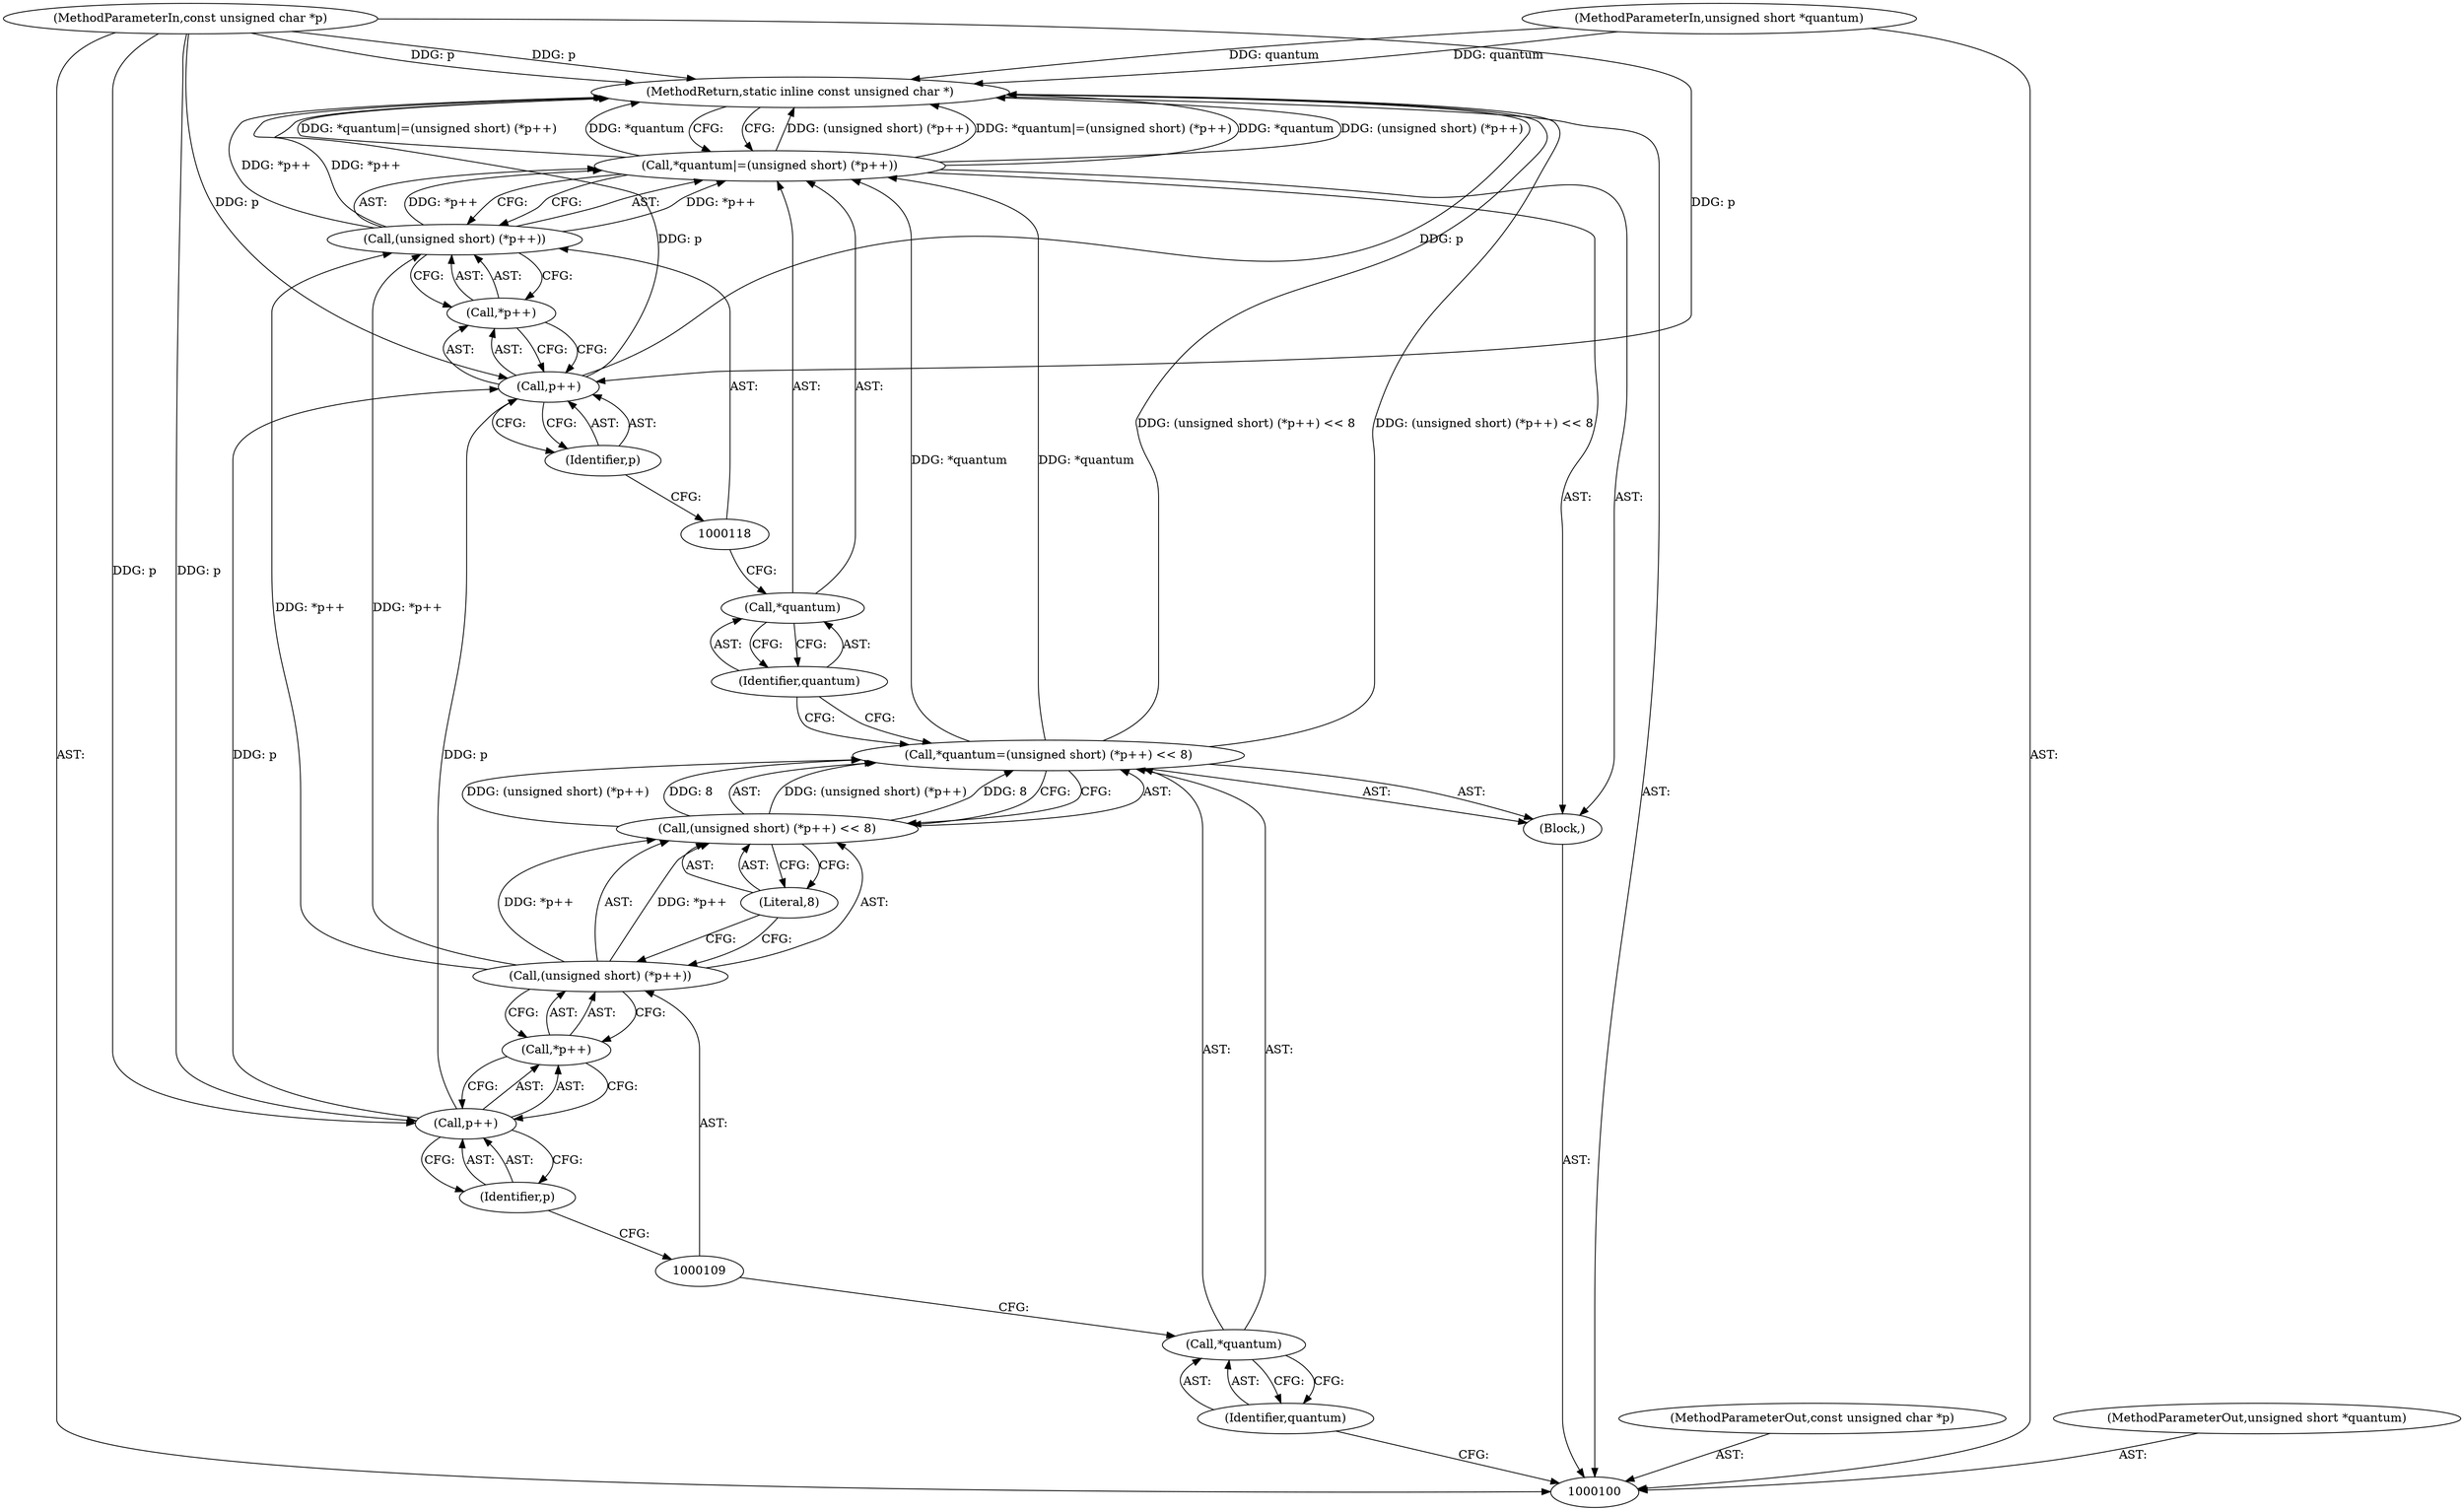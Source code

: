 digraph "0_ImageMagick_d8ab7f046587f2e9f734b687ba7e6e10147c294b_2" {
"1000122" [label="(MethodReturn,static inline const unsigned char *)"];
"1000101" [label="(MethodParameterIn,const unsigned char *p)"];
"1000157" [label="(MethodParameterOut,const unsigned char *p)"];
"1000102" [label="(MethodParameterIn,unsigned short *quantum)"];
"1000158" [label="(MethodParameterOut,unsigned short *quantum)"];
"1000103" [label="(Block,)"];
"1000107" [label="(Call,(unsigned short) (*p++) << 8)"];
"1000108" [label="(Call,(unsigned short) (*p++))"];
"1000104" [label="(Call,*quantum=(unsigned short) (*p++) << 8)"];
"1000105" [label="(Call,*quantum)"];
"1000110" [label="(Call,*p++)"];
"1000106" [label="(Identifier,quantum)"];
"1000111" [label="(Call,p++)"];
"1000112" [label="(Identifier,p)"];
"1000113" [label="(Literal,8)"];
"1000117" [label="(Call,(unsigned short) (*p++))"];
"1000114" [label="(Call,*quantum|=(unsigned short) (*p++))"];
"1000115" [label="(Call,*quantum)"];
"1000116" [label="(Identifier,quantum)"];
"1000119" [label="(Call,*p++)"];
"1000120" [label="(Call,p++)"];
"1000121" [label="(Identifier,p)"];
"1000122" -> "1000100"  [label="AST: "];
"1000122" -> "1000114"  [label="CFG: "];
"1000114" -> "1000122"  [label="DDG: (unsigned short) (*p++)"];
"1000114" -> "1000122"  [label="DDG: *quantum|=(unsigned short) (*p++)"];
"1000114" -> "1000122"  [label="DDG: *quantum"];
"1000104" -> "1000122"  [label="DDG: (unsigned short) (*p++) << 8"];
"1000102" -> "1000122"  [label="DDG: quantum"];
"1000117" -> "1000122"  [label="DDG: *p++"];
"1000120" -> "1000122"  [label="DDG: p"];
"1000101" -> "1000122"  [label="DDG: p"];
"1000101" -> "1000100"  [label="AST: "];
"1000101" -> "1000122"  [label="DDG: p"];
"1000101" -> "1000111"  [label="DDG: p"];
"1000101" -> "1000120"  [label="DDG: p"];
"1000157" -> "1000100"  [label="AST: "];
"1000102" -> "1000100"  [label="AST: "];
"1000102" -> "1000122"  [label="DDG: quantum"];
"1000158" -> "1000100"  [label="AST: "];
"1000103" -> "1000100"  [label="AST: "];
"1000104" -> "1000103"  [label="AST: "];
"1000114" -> "1000103"  [label="AST: "];
"1000107" -> "1000104"  [label="AST: "];
"1000107" -> "1000113"  [label="CFG: "];
"1000108" -> "1000107"  [label="AST: "];
"1000113" -> "1000107"  [label="AST: "];
"1000104" -> "1000107"  [label="CFG: "];
"1000107" -> "1000104"  [label="DDG: (unsigned short) (*p++)"];
"1000107" -> "1000104"  [label="DDG: 8"];
"1000108" -> "1000107"  [label="DDG: *p++"];
"1000108" -> "1000107"  [label="AST: "];
"1000108" -> "1000110"  [label="CFG: "];
"1000109" -> "1000108"  [label="AST: "];
"1000110" -> "1000108"  [label="AST: "];
"1000113" -> "1000108"  [label="CFG: "];
"1000108" -> "1000107"  [label="DDG: *p++"];
"1000108" -> "1000117"  [label="DDG: *p++"];
"1000104" -> "1000103"  [label="AST: "];
"1000104" -> "1000107"  [label="CFG: "];
"1000105" -> "1000104"  [label="AST: "];
"1000107" -> "1000104"  [label="AST: "];
"1000116" -> "1000104"  [label="CFG: "];
"1000104" -> "1000122"  [label="DDG: (unsigned short) (*p++) << 8"];
"1000107" -> "1000104"  [label="DDG: (unsigned short) (*p++)"];
"1000107" -> "1000104"  [label="DDG: 8"];
"1000104" -> "1000114"  [label="DDG: *quantum"];
"1000105" -> "1000104"  [label="AST: "];
"1000105" -> "1000106"  [label="CFG: "];
"1000106" -> "1000105"  [label="AST: "];
"1000109" -> "1000105"  [label="CFG: "];
"1000110" -> "1000108"  [label="AST: "];
"1000110" -> "1000111"  [label="CFG: "];
"1000111" -> "1000110"  [label="AST: "];
"1000108" -> "1000110"  [label="CFG: "];
"1000106" -> "1000105"  [label="AST: "];
"1000106" -> "1000100"  [label="CFG: "];
"1000105" -> "1000106"  [label="CFG: "];
"1000111" -> "1000110"  [label="AST: "];
"1000111" -> "1000112"  [label="CFG: "];
"1000112" -> "1000111"  [label="AST: "];
"1000110" -> "1000111"  [label="CFG: "];
"1000101" -> "1000111"  [label="DDG: p"];
"1000111" -> "1000120"  [label="DDG: p"];
"1000112" -> "1000111"  [label="AST: "];
"1000112" -> "1000109"  [label="CFG: "];
"1000111" -> "1000112"  [label="CFG: "];
"1000113" -> "1000107"  [label="AST: "];
"1000113" -> "1000108"  [label="CFG: "];
"1000107" -> "1000113"  [label="CFG: "];
"1000117" -> "1000114"  [label="AST: "];
"1000117" -> "1000119"  [label="CFG: "];
"1000118" -> "1000117"  [label="AST: "];
"1000119" -> "1000117"  [label="AST: "];
"1000114" -> "1000117"  [label="CFG: "];
"1000117" -> "1000122"  [label="DDG: *p++"];
"1000117" -> "1000114"  [label="DDG: *p++"];
"1000108" -> "1000117"  [label="DDG: *p++"];
"1000114" -> "1000103"  [label="AST: "];
"1000114" -> "1000117"  [label="CFG: "];
"1000115" -> "1000114"  [label="AST: "];
"1000117" -> "1000114"  [label="AST: "];
"1000122" -> "1000114"  [label="CFG: "];
"1000114" -> "1000122"  [label="DDG: (unsigned short) (*p++)"];
"1000114" -> "1000122"  [label="DDG: *quantum|=(unsigned short) (*p++)"];
"1000114" -> "1000122"  [label="DDG: *quantum"];
"1000104" -> "1000114"  [label="DDG: *quantum"];
"1000117" -> "1000114"  [label="DDG: *p++"];
"1000115" -> "1000114"  [label="AST: "];
"1000115" -> "1000116"  [label="CFG: "];
"1000116" -> "1000115"  [label="AST: "];
"1000118" -> "1000115"  [label="CFG: "];
"1000116" -> "1000115"  [label="AST: "];
"1000116" -> "1000104"  [label="CFG: "];
"1000115" -> "1000116"  [label="CFG: "];
"1000119" -> "1000117"  [label="AST: "];
"1000119" -> "1000120"  [label="CFG: "];
"1000120" -> "1000119"  [label="AST: "];
"1000117" -> "1000119"  [label="CFG: "];
"1000120" -> "1000119"  [label="AST: "];
"1000120" -> "1000121"  [label="CFG: "];
"1000121" -> "1000120"  [label="AST: "];
"1000119" -> "1000120"  [label="CFG: "];
"1000120" -> "1000122"  [label="DDG: p"];
"1000111" -> "1000120"  [label="DDG: p"];
"1000101" -> "1000120"  [label="DDG: p"];
"1000121" -> "1000120"  [label="AST: "];
"1000121" -> "1000118"  [label="CFG: "];
"1000120" -> "1000121"  [label="CFG: "];
}
